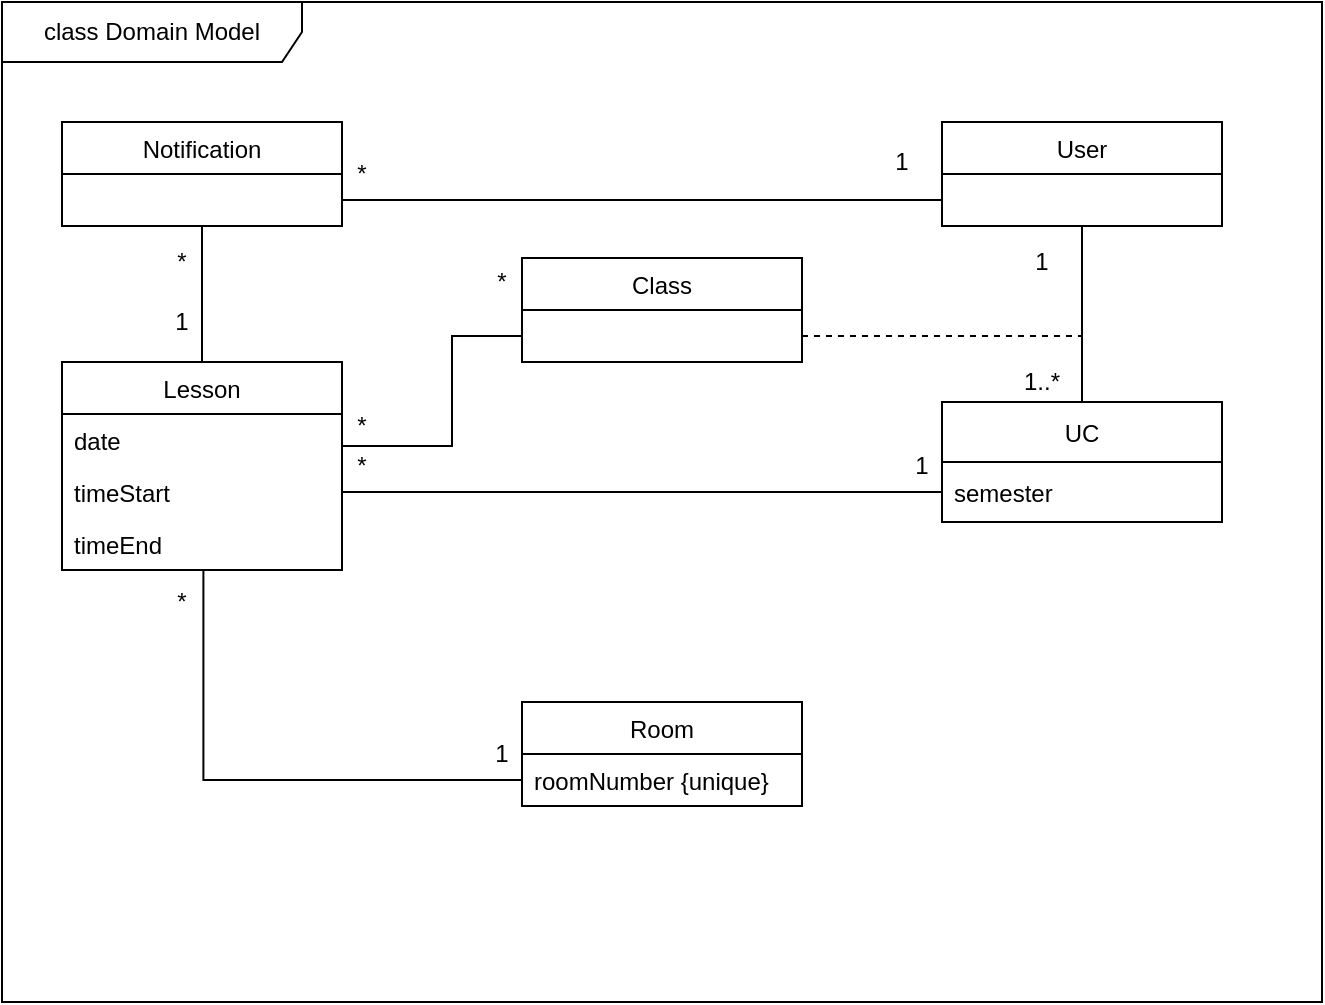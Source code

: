 <mxfile version="17.4.1" type="device"><diagram id="FvdEIxQcgz_O-LisJDJh" name="Page-1"><mxGraphModel dx="1038" dy="589" grid="1" gridSize="10" guides="1" tooltips="1" connect="1" arrows="1" fold="1" page="1" pageScale="1" pageWidth="1100" pageHeight="850" math="0" shadow="0"><root><mxCell id="0"/><mxCell id="1" parent="0"/><mxCell id="BPzGfw0cI2bUQoEW6MDb-1" value="class Domain Model" style="shape=umlFrame;whiteSpace=wrap;html=1;width=150;height=30;gradientColor=none;fillColor=default;" parent="1" vertex="1"><mxGeometry x="10" y="10" width="660" height="500" as="geometry"/></mxCell><mxCell id="QGGYJmWjy-YgQ__JfuOQ-2" style="edgeStyle=orthogonalEdgeStyle;rounded=0;orthogonalLoop=1;jettySize=auto;html=1;exitX=0.5;exitY=1;exitDx=0;exitDy=0;entryX=0.5;entryY=0;entryDx=0;entryDy=0;endArrow=none;endFill=0;" parent="1" source="BPzGfw0cI2bUQoEW6MDb-2" target="dJ13ne9ZC3CGZS8ghGuK-1" edge="1"><mxGeometry relative="1" as="geometry"><mxPoint x="550" y="216" as="targetPoint"/></mxGeometry></mxCell><mxCell id="BPzGfw0cI2bUQoEW6MDb-2" value="User" style="swimlane;fontStyle=0;childLayout=stackLayout;horizontal=1;startSize=26;fillColor=none;horizontalStack=0;resizeParent=1;resizeParentMax=0;resizeLast=0;collapsible=1;marginBottom=0;" parent="1" vertex="1"><mxGeometry x="480" y="70" width="140" height="52" as="geometry"/></mxCell><mxCell id="BPzGfw0cI2bUQoEW6MDb-9" value="Notification" style="swimlane;fontStyle=0;childLayout=stackLayout;horizontal=1;startSize=26;fillColor=none;horizontalStack=0;resizeParent=1;resizeParentMax=0;resizeLast=0;collapsible=1;marginBottom=0;" parent="1" vertex="1"><mxGeometry x="40" y="70" width="140" height="52" as="geometry"/></mxCell><mxCell id="BPzGfw0cI2bUQoEW6MDb-28" style="edgeStyle=orthogonalEdgeStyle;rounded=0;orthogonalLoop=1;jettySize=auto;html=1;exitX=0;exitY=0.5;exitDx=0;exitDy=0;endArrow=none;endFill=0;entryX=0.505;entryY=1.009;entryDx=0;entryDy=0;entryPerimeter=0;" parent="1" source="BPzGfw0cI2bUQoEW6MDb-13" target="BPzGfw0cI2bUQoEW6MDb-34" edge="1"><mxGeometry relative="1" as="geometry"><mxPoint x="160" y="270" as="targetPoint"/><Array as="points"/></mxGeometry></mxCell><mxCell id="BPzGfw0cI2bUQoEW6MDb-12" value="Room" style="swimlane;fontStyle=0;childLayout=stackLayout;horizontal=1;startSize=26;fillColor=none;horizontalStack=0;resizeParent=1;resizeParentMax=0;resizeLast=0;collapsible=1;marginBottom=0;" parent="1" vertex="1"><mxGeometry x="270" y="360" width="140" height="52" as="geometry"/></mxCell><mxCell id="BPzGfw0cI2bUQoEW6MDb-13" value="roomNumber {unique}" style="text;strokeColor=none;fillColor=none;align=left;verticalAlign=top;spacingLeft=4;spacingRight=4;overflow=hidden;rotatable=0;points=[[0,0.5],[1,0.5]];portConstraint=eastwest;" parent="BPzGfw0cI2bUQoEW6MDb-12" vertex="1"><mxGeometry y="26" width="140" height="26" as="geometry"/></mxCell><mxCell id="BPzGfw0cI2bUQoEW6MDb-27" style="edgeStyle=orthogonalEdgeStyle;rounded=0;orthogonalLoop=1;jettySize=auto;html=1;exitX=0;exitY=0.5;exitDx=0;exitDy=0;endArrow=none;endFill=0;entryX=1;entryY=0.5;entryDx=0;entryDy=0;" parent="1" source="dJ13ne9ZC3CGZS8ghGuK-2" target="BPzGfw0cI2bUQoEW6MDb-33" edge="1"><mxGeometry relative="1" as="geometry"><mxPoint x="200" y="220" as="targetPoint"/><mxPoint x="480" y="255" as="sourcePoint"/></mxGeometry></mxCell><mxCell id="BPzGfw0cI2bUQoEW6MDb-26" style="edgeStyle=orthogonalEdgeStyle;rounded=0;orthogonalLoop=1;jettySize=auto;html=1;entryX=0;entryY=0.75;entryDx=0;entryDy=0;endArrow=none;endFill=0;exitX=1;exitY=0.75;exitDx=0;exitDy=0;" parent="1" source="BPzGfw0cI2bUQoEW6MDb-9" target="BPzGfw0cI2bUQoEW6MDb-2" edge="1"><mxGeometry relative="1" as="geometry"><mxPoint x="390" y="210" as="sourcePoint"/></mxGeometry></mxCell><mxCell id="BPzGfw0cI2bUQoEW6MDb-32" value="Lesson" style="swimlane;fontStyle=0;childLayout=stackLayout;horizontal=1;startSize=26;fillColor=none;horizontalStack=0;resizeParent=1;resizeParentMax=0;resizeLast=0;collapsible=1;marginBottom=0;" parent="1" vertex="1"><mxGeometry x="40" y="190" width="140" height="104" as="geometry"/></mxCell><mxCell id="BPzGfw0cI2bUQoEW6MDb-36" value="date" style="text;strokeColor=none;fillColor=none;align=left;verticalAlign=top;spacingLeft=4;spacingRight=4;overflow=hidden;rotatable=0;points=[[0,0.5],[1,0.5]];portConstraint=eastwest;" parent="BPzGfw0cI2bUQoEW6MDb-32" vertex="1"><mxGeometry y="26" width="140" height="26" as="geometry"/></mxCell><mxCell id="BPzGfw0cI2bUQoEW6MDb-33" value="timeStart" style="text;strokeColor=none;fillColor=none;align=left;verticalAlign=top;spacingLeft=4;spacingRight=4;overflow=hidden;rotatable=0;points=[[0,0.5],[1,0.5]];portConstraint=eastwest;" parent="BPzGfw0cI2bUQoEW6MDb-32" vertex="1"><mxGeometry y="52" width="140" height="26" as="geometry"/></mxCell><mxCell id="BPzGfw0cI2bUQoEW6MDb-34" value="timeEnd" style="text;strokeColor=none;fillColor=none;align=left;verticalAlign=top;spacingLeft=4;spacingRight=4;overflow=hidden;rotatable=0;points=[[0,0.5],[1,0.5]];portConstraint=eastwest;" parent="BPzGfw0cI2bUQoEW6MDb-32" vertex="1"><mxGeometry y="78" width="140" height="26" as="geometry"/></mxCell><mxCell id="BPzGfw0cI2bUQoEW6MDb-35" style="edgeStyle=orthogonalEdgeStyle;rounded=0;orthogonalLoop=1;jettySize=auto;html=1;exitX=0.5;exitY=0;exitDx=0;exitDy=0;startArrow=none;startFill=0;endArrow=none;endFill=0;startSize=20;endSize=6;strokeWidth=1;entryX=0.5;entryY=1;entryDx=0;entryDy=0;" parent="1" source="BPzGfw0cI2bUQoEW6MDb-32" target="BPzGfw0cI2bUQoEW6MDb-9" edge="1"><mxGeometry relative="1" as="geometry"><mxPoint x="390" y="149" as="targetPoint"/><Array as="points"/></mxGeometry></mxCell><mxCell id="iaY9mIpbTmpfTmI4cRDI-3" style="edgeStyle=orthogonalEdgeStyle;rounded=0;orthogonalLoop=1;jettySize=auto;html=1;exitX=1;exitY=0.75;exitDx=0;exitDy=0;endArrow=none;endFill=0;dashed=1;" parent="1" source="BPzGfw0cI2bUQoEW6MDb-38" edge="1"><mxGeometry relative="1" as="geometry"><mxPoint x="550" y="177" as="targetPoint"/></mxGeometry></mxCell><mxCell id="BPzGfw0cI2bUQoEW6MDb-38" value="Class" style="swimlane;fontStyle=0;childLayout=stackLayout;horizontal=1;startSize=26;fillColor=none;horizontalStack=0;resizeParent=1;resizeParentMax=0;resizeLast=0;collapsible=1;marginBottom=0;" parent="1" vertex="1"><mxGeometry x="270" y="138" width="140" height="52" as="geometry"/></mxCell><mxCell id="iaY9mIpbTmpfTmI4cRDI-4" value="1" style="text;html=1;strokeColor=none;fillColor=none;align=center;verticalAlign=middle;whiteSpace=wrap;rounded=0;" parent="1" vertex="1"><mxGeometry x="450" y="80" width="20" height="20" as="geometry"/></mxCell><mxCell id="iaY9mIpbTmpfTmI4cRDI-5" value="*" style="text;html=1;strokeColor=none;fillColor=none;align=center;verticalAlign=middle;whiteSpace=wrap;rounded=0;" parent="1" vertex="1"><mxGeometry x="180" y="86" width="20" height="20" as="geometry"/></mxCell><mxCell id="iaY9mIpbTmpfTmI4cRDI-6" value="*" style="text;html=1;strokeColor=none;fillColor=none;align=center;verticalAlign=middle;whiteSpace=wrap;rounded=0;" parent="1" vertex="1"><mxGeometry x="90" y="130" width="20" height="20" as="geometry"/></mxCell><mxCell id="iaY9mIpbTmpfTmI4cRDI-7" value="1" style="text;html=1;strokeColor=none;fillColor=none;align=center;verticalAlign=middle;whiteSpace=wrap;rounded=0;" parent="1" vertex="1"><mxGeometry x="520" y="130" width="20" height="20" as="geometry"/></mxCell><mxCell id="iaY9mIpbTmpfTmI4cRDI-10" value="1..*" style="text;html=1;strokeColor=none;fillColor=none;align=center;verticalAlign=middle;whiteSpace=wrap;rounded=0;" parent="1" vertex="1"><mxGeometry x="520" y="190" width="20" height="20" as="geometry"/></mxCell><mxCell id="iaY9mIpbTmpfTmI4cRDI-16" value="*" style="text;html=1;strokeColor=none;fillColor=none;align=center;verticalAlign=middle;whiteSpace=wrap;rounded=0;" parent="1" vertex="1"><mxGeometry x="180" y="232" width="20" height="20" as="geometry"/></mxCell><mxCell id="iaY9mIpbTmpfTmI4cRDI-18" value="1" style="text;html=1;strokeColor=none;fillColor=none;align=center;verticalAlign=middle;whiteSpace=wrap;rounded=0;" parent="1" vertex="1"><mxGeometry x="460" y="232" width="20" height="20" as="geometry"/></mxCell><mxCell id="iaY9mIpbTmpfTmI4cRDI-20" value="1" style="text;html=1;strokeColor=none;fillColor=none;align=center;verticalAlign=middle;whiteSpace=wrap;rounded=0;" parent="1" vertex="1"><mxGeometry x="250" y="376" width="20" height="20" as="geometry"/></mxCell><mxCell id="iaY9mIpbTmpfTmI4cRDI-21" value="*" style="text;html=1;strokeColor=none;fillColor=none;align=center;verticalAlign=middle;whiteSpace=wrap;rounded=0;" parent="1" vertex="1"><mxGeometry x="90" y="300" width="20" height="20" as="geometry"/></mxCell><mxCell id="iaY9mIpbTmpfTmI4cRDI-22" value="1" style="text;html=1;strokeColor=none;fillColor=none;align=center;verticalAlign=middle;whiteSpace=wrap;rounded=0;" parent="1" vertex="1"><mxGeometry x="90" y="160" width="20" height="20" as="geometry"/></mxCell><mxCell id="QGGYJmWjy-YgQ__JfuOQ-12" style="edgeStyle=orthogonalEdgeStyle;rounded=0;orthogonalLoop=1;jettySize=auto;html=1;exitX=0;exitY=1;exitDx=0;exitDy=0;entryX=0;entryY=0.75;entryDx=0;entryDy=0;endArrow=none;endFill=0;" parent="1" source="QGGYJmWjy-YgQ__JfuOQ-4" target="BPzGfw0cI2bUQoEW6MDb-38" edge="1"><mxGeometry relative="1" as="geometry"><Array as="points"><mxPoint x="235" y="232"/><mxPoint x="235" y="177"/></Array></mxGeometry></mxCell><mxCell id="QGGYJmWjy-YgQ__JfuOQ-4" value="*" style="text;html=1;strokeColor=none;fillColor=none;align=center;verticalAlign=middle;whiteSpace=wrap;rounded=0;" parent="1" vertex="1"><mxGeometry x="180" y="212" width="20" height="20" as="geometry"/></mxCell><mxCell id="QGGYJmWjy-YgQ__JfuOQ-5" value="*" style="text;html=1;strokeColor=none;fillColor=none;align=center;verticalAlign=middle;whiteSpace=wrap;rounded=0;" parent="1" vertex="1"><mxGeometry x="250" y="140" width="20" height="20" as="geometry"/></mxCell><mxCell id="dJ13ne9ZC3CGZS8ghGuK-1" value="UC" style="swimlane;fontStyle=0;childLayout=stackLayout;horizontal=1;startSize=30;horizontalStack=0;resizeParent=1;resizeParentMax=0;resizeLast=0;collapsible=1;marginBottom=0;" vertex="1" parent="1"><mxGeometry x="480" y="210" width="140" height="60" as="geometry"/></mxCell><mxCell id="dJ13ne9ZC3CGZS8ghGuK-2" value="semester" style="text;strokeColor=none;fillColor=none;align=left;verticalAlign=middle;spacingLeft=4;spacingRight=4;overflow=hidden;points=[[0,0.5],[1,0.5]];portConstraint=eastwest;rotatable=0;" vertex="1" parent="dJ13ne9ZC3CGZS8ghGuK-1"><mxGeometry y="30" width="140" height="30" as="geometry"/></mxCell></root></mxGraphModel></diagram></mxfile>